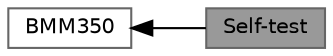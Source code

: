 digraph "Self-test"
{
 // LATEX_PDF_SIZE
  bgcolor="transparent";
  edge [fontname=Helvetica,fontsize=10,labelfontname=Helvetica,labelfontsize=10];
  node [fontname=Helvetica,fontsize=10,shape=box,height=0.2,width=0.4];
  rankdir=LR;
  Node2 [id="Node000002",label="BMM350",height=0.2,width=0.4,color="grey40", fillcolor="white", style="filled",URL="$group__bmm350.html",tooltip="Sensor driver for BMM350 sensor."];
  Node1 [id="Node000001",label="Self-test",height=0.2,width=0.4,color="gray40", fillcolor="grey60", style="filled", fontcolor="black",tooltip="Perform self-test for x and y axis."];
  Node2->Node1 [shape=plaintext, dir="back", style="solid"];
}
